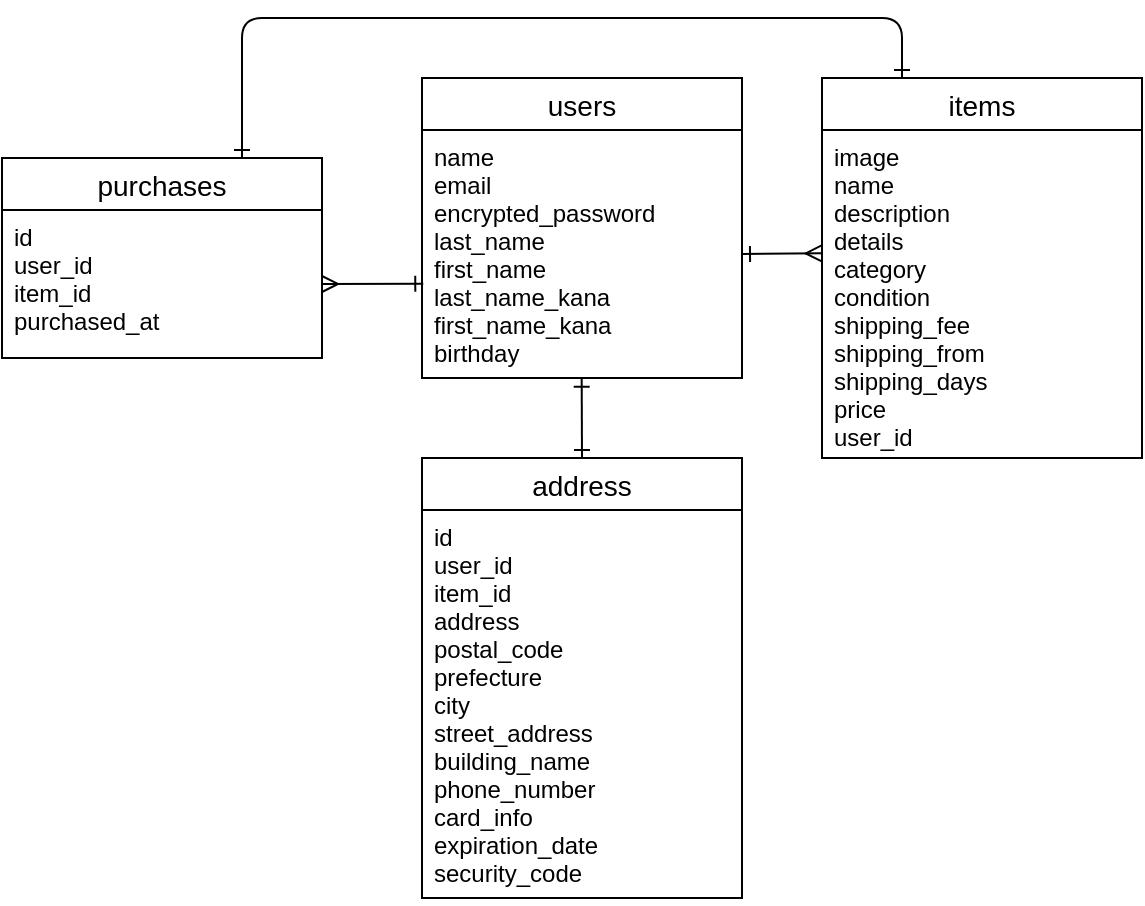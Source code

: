 <mxfile>
    <diagram id="GcJ_VU_OM4CjIfMGwBpt" name="ページ1">
        <mxGraphModel dx="439" dy="418" grid="1" gridSize="10" guides="1" tooltips="1" connect="1" arrows="0" fold="1" page="1" pageScale="1" pageWidth="827" pageHeight="1169" math="0" shadow="0">
            <root>
                <mxCell id="0"/>
                <mxCell id="1" parent="0"/>
                <mxCell id="2" value="users" style="swimlane;fontStyle=0;childLayout=stackLayout;horizontal=1;startSize=26;horizontalStack=0;resizeParent=1;resizeParentMax=0;resizeLast=0;collapsible=1;marginBottom=0;align=center;fontSize=14;shadow=0;rounded=0;glass=0;swimlaneLine=1;" vertex="1" parent="1">
                    <mxGeometry x="310" y="120" width="160" height="150" as="geometry"/>
                </mxCell>
                <mxCell id="3" value="name&#10;email&#10;encrypted_password&#10;last_name&#10;first_name&#10;last_name_kana&#10;first_name_kana&#10;birthday" style="text;strokeColor=none;fillColor=none;spacingLeft=4;spacingRight=4;overflow=hidden;rotatable=0;points=[[0,0.5],[1,0.5]];portConstraint=eastwest;fontSize=12;align=left;" vertex="1" parent="2">
                    <mxGeometry y="26" width="160" height="124" as="geometry"/>
                </mxCell>
                <mxCell id="6" value="items" style="swimlane;fontStyle=0;childLayout=stackLayout;horizontal=1;startSize=26;horizontalStack=0;resizeParent=1;resizeParentMax=0;resizeLast=0;collapsible=1;marginBottom=0;align=center;fontSize=14;" vertex="1" parent="1">
                    <mxGeometry x="510" y="120" width="160" height="190" as="geometry"/>
                </mxCell>
                <mxCell id="7" value="image&#10;name&#10;description&#10;details&#10;category&#10;condition&#10;shipping_fee&#10;shipping_from&#10;shipping_days&#10;price&#10;user_id&#10;" style="text;strokeColor=none;fillColor=none;spacingLeft=4;spacingRight=4;overflow=hidden;rotatable=0;points=[[0,0.5],[1,0.5]];portConstraint=eastwest;fontSize=12;" vertex="1" parent="6">
                    <mxGeometry y="26" width="160" height="164" as="geometry"/>
                </mxCell>
                <mxCell id="91" style="edgeStyle=none;sketch=0;html=1;exitX=0.75;exitY=0;exitDx=0;exitDy=0;strokeColor=default;fontColor=default;startArrow=ERone;startFill=0;endArrow=ERone;endFill=0;entryX=0.25;entryY=0;entryDx=0;entryDy=0;" edge="1" parent="1" source="14" target="6">
                    <mxGeometry relative="1" as="geometry">
                        <mxPoint x="540" y="120" as="targetPoint"/>
                        <Array as="points">
                            <mxPoint x="220" y="90"/>
                            <mxPoint x="550" y="90"/>
                        </Array>
                    </mxGeometry>
                </mxCell>
                <mxCell id="14" value="purchases" style="swimlane;fontStyle=0;childLayout=stackLayout;horizontal=1;startSize=26;horizontalStack=0;resizeParent=1;resizeParentMax=0;resizeLast=0;collapsible=1;marginBottom=0;align=center;fontSize=14;" vertex="1" parent="1">
                    <mxGeometry x="100" y="160" width="160" height="100" as="geometry"/>
                </mxCell>
                <mxCell id="15" value="id&#10;user_id&#10;item_id&#10;purchased_at&#10;&#10;" style="text;strokeColor=none;fillColor=none;spacingLeft=4;spacingRight=4;overflow=hidden;rotatable=0;points=[[0,0.5],[1,0.5]];portConstraint=eastwest;fontSize=12;" vertex="1" parent="14">
                    <mxGeometry y="26" width="160" height="74" as="geometry"/>
                </mxCell>
                <mxCell id="83" style="edgeStyle=none;sketch=0;html=1;exitX=0.5;exitY=0;exitDx=0;exitDy=0;entryX=0.499;entryY=1.003;entryDx=0;entryDy=0;entryPerimeter=0;strokeColor=default;fontColor=default;endArrow=ERone;endFill=0;startArrow=ERone;startFill=0;" edge="1" parent="1" source="44" target="3">
                    <mxGeometry relative="1" as="geometry"/>
                </mxCell>
                <mxCell id="44" value="address" style="swimlane;fontStyle=0;childLayout=stackLayout;horizontal=1;startSize=26;horizontalStack=0;resizeParent=1;resizeParentMax=0;resizeLast=0;collapsible=1;marginBottom=0;align=center;fontSize=14;strokeColor=default;" vertex="1" parent="1">
                    <mxGeometry x="310" y="310" width="160" height="220" as="geometry"/>
                </mxCell>
                <mxCell id="45" value="id&#10;user_id&#10;item_id&#10;address&#10;postal_code&#10;prefecture&#10;city&#10;street_address&#10;building_name&#10;phone_number&#10;card_info&#10;expiration_date&#10;security_code" style="text;strokeColor=none;fillColor=none;spacingLeft=4;spacingRight=4;overflow=hidden;rotatable=0;points=[[0,0.5],[1,0.5]];portConstraint=eastwest;fontSize=12;" vertex="1" parent="44">
                    <mxGeometry y="26" width="160" height="194" as="geometry"/>
                </mxCell>
                <mxCell id="85" style="edgeStyle=none;sketch=0;html=1;exitX=1;exitY=0.5;exitDx=0;exitDy=0;entryX=-0.001;entryY=0.376;entryDx=0;entryDy=0;entryPerimeter=0;strokeColor=default;fontColor=default;endArrow=ERmany;endFill=0;startArrow=ERone;startFill=0;" edge="1" parent="1" source="3" target="7">
                    <mxGeometry relative="1" as="geometry"/>
                </mxCell>
                <mxCell id="87" style="edgeStyle=none;sketch=0;html=1;exitX=1;exitY=0.5;exitDx=0;exitDy=0;entryX=0.004;entryY=0.62;entryDx=0;entryDy=0;entryPerimeter=0;strokeColor=default;fontColor=default;startArrow=ERmany;startFill=0;endArrow=ERone;endFill=0;" edge="1" parent="1" source="15" target="3">
                    <mxGeometry relative="1" as="geometry"/>
                </mxCell>
            </root>
        </mxGraphModel>
    </diagram>
</mxfile>